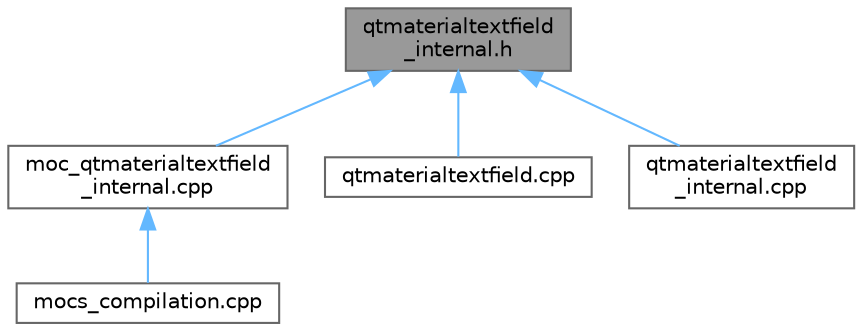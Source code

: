 digraph "qtmaterialtextfield_internal.h"
{
 // LATEX_PDF_SIZE
  bgcolor="transparent";
  edge [fontname=Helvetica,fontsize=10,labelfontname=Helvetica,labelfontsize=10];
  node [fontname=Helvetica,fontsize=10,shape=box,height=0.2,width=0.4];
  Node1 [id="Node000001",label="qtmaterialtextfield\l_internal.h",height=0.2,width=0.4,color="gray40", fillcolor="grey60", style="filled", fontcolor="black",tooltip="定义 QtMaterialTextFieldStateMachine 和 QtMaterialTextFieldLabel 类，提供文本输入框内部实现"];
  Node1 -> Node2 [id="edge1_Node000001_Node000002",dir="back",color="steelblue1",style="solid",tooltip=" "];
  Node2 [id="Node000002",label="moc_qtmaterialtextfield\l_internal.cpp",height=0.2,width=0.4,color="grey40", fillcolor="white", style="filled",URL="$moc__qtmaterialtextfield__internal_8cpp.html",tooltip=" "];
  Node2 -> Node3 [id="edge2_Node000002_Node000003",dir="back",color="steelblue1",style="solid",tooltip=" "];
  Node3 [id="Node000003",label="mocs_compilation.cpp",height=0.2,width=0.4,color="grey40", fillcolor="white", style="filled",URL="$ui_2_qt_material_widget_2_qt_material_widget__autogen_2mocs__compilation_8cpp.html",tooltip=" "];
  Node1 -> Node4 [id="edge3_Node000001_Node000004",dir="back",color="steelblue1",style="solid",tooltip=" "];
  Node4 [id="Node000004",label="qtmaterialtextfield.cpp",height=0.2,width=0.4,color="grey40", fillcolor="white", style="filled",URL="$qtmaterialtextfield_8cpp.html",tooltip="实现 QtMaterialTextField 类，提供 Material Design 文本输入框"];
  Node1 -> Node5 [id="edge4_Node000001_Node000005",dir="back",color="steelblue1",style="solid",tooltip=" "];
  Node5 [id="Node000005",label="qtmaterialtextfield\l_internal.cpp",height=0.2,width=0.4,color="grey40", fillcolor="white", style="filled",URL="$qtmaterialtextfield__internal_8cpp.html",tooltip="实现 QtMaterialTextFieldStateMachine 和 QtMaterialTextFieldLabel 类，提供文本输入框内部功能"];
}
